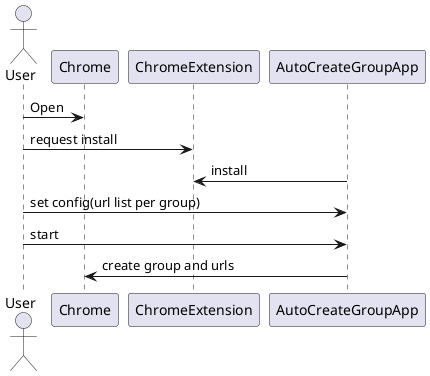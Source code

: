 @startuml
actor User as User
participant Chrome as Chrome
participant ChromeExtension as Extension
participant AutoCreateGroupApp as App

User -> Chrome: Open
User -> Extension: request install
Extension <- App: install
User -> App: set config(url list per group)
User -> App: start
Chrome <- App: create group and urls

@enduml
